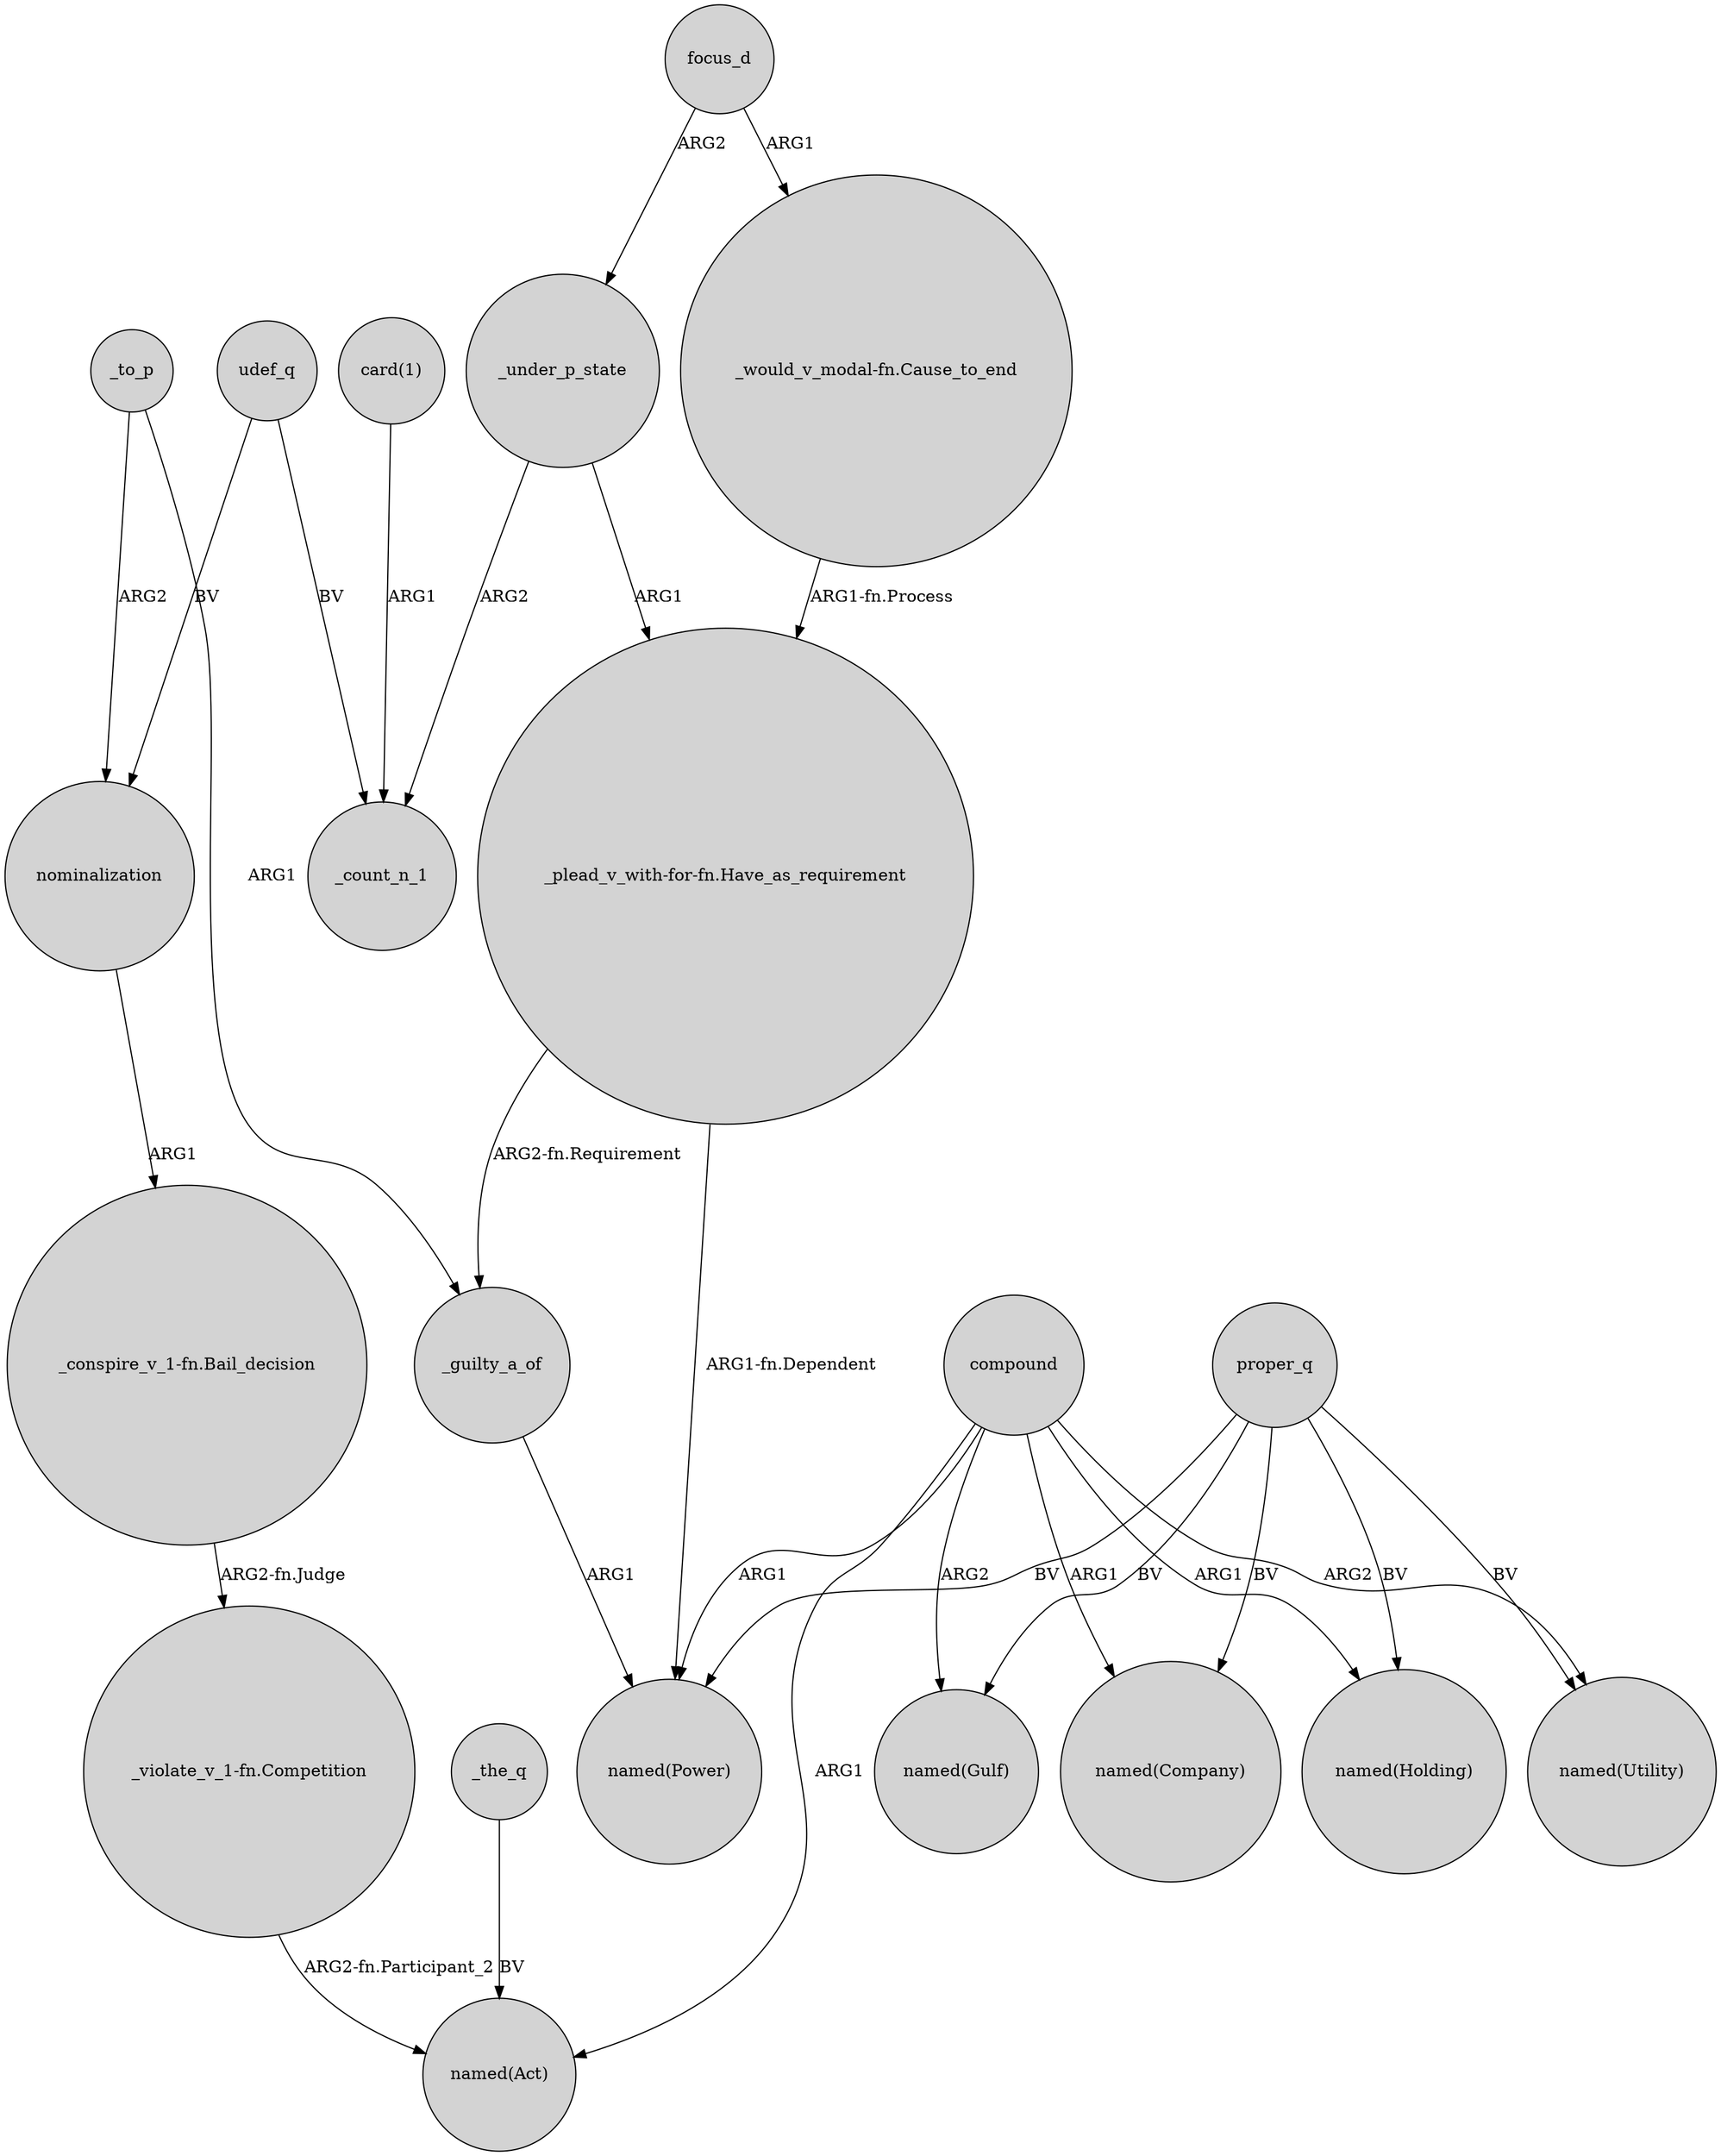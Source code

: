 digraph {
	node [shape=circle style=filled]
	"_conspire_v_1-fn.Bail_decision" -> "_violate_v_1-fn.Competition" [label="ARG2-fn.Judge"]
	proper_q -> "named(Company)" [label=BV]
	_guilty_a_of -> "named(Power)" [label=ARG1]
	udef_q -> _count_n_1 [label=BV]
	_the_q -> "named(Act)" [label=BV]
	_under_p_state -> "_plead_v_with-for-fn.Have_as_requirement" [label=ARG1]
	compound -> "named(Company)" [label=ARG1]
	udef_q -> nominalization [label=BV]
	compound -> "named(Power)" [label=ARG1]
	compound -> "named(Act)" [label=ARG1]
	_under_p_state -> _count_n_1 [label=ARG2]
	_to_p -> _guilty_a_of [label=ARG1]
	proper_q -> "named(Gulf)" [label=BV]
	_to_p -> nominalization [label=ARG2]
	proper_q -> "named(Holding)" [label=BV]
	"_plead_v_with-for-fn.Have_as_requirement" -> "named(Power)" [label="ARG1-fn.Dependent"]
	compound -> "named(Holding)" [label=ARG1]
	"_would_v_modal-fn.Cause_to_end" -> "_plead_v_with-for-fn.Have_as_requirement" [label="ARG1-fn.Process"]
	proper_q -> "named(Power)" [label=BV]
	nominalization -> "_conspire_v_1-fn.Bail_decision" [label=ARG1]
	focus_d -> _under_p_state [label=ARG2]
	focus_d -> "_would_v_modal-fn.Cause_to_end" [label=ARG1]
	"_violate_v_1-fn.Competition" -> "named(Act)" [label="ARG2-fn.Participant_2"]
	"card(1)" -> _count_n_1 [label=ARG1]
	compound -> "named(Utility)" [label=ARG2]
	proper_q -> "named(Utility)" [label=BV]
	compound -> "named(Gulf)" [label=ARG2]
	"_plead_v_with-for-fn.Have_as_requirement" -> _guilty_a_of [label="ARG2-fn.Requirement"]
}

